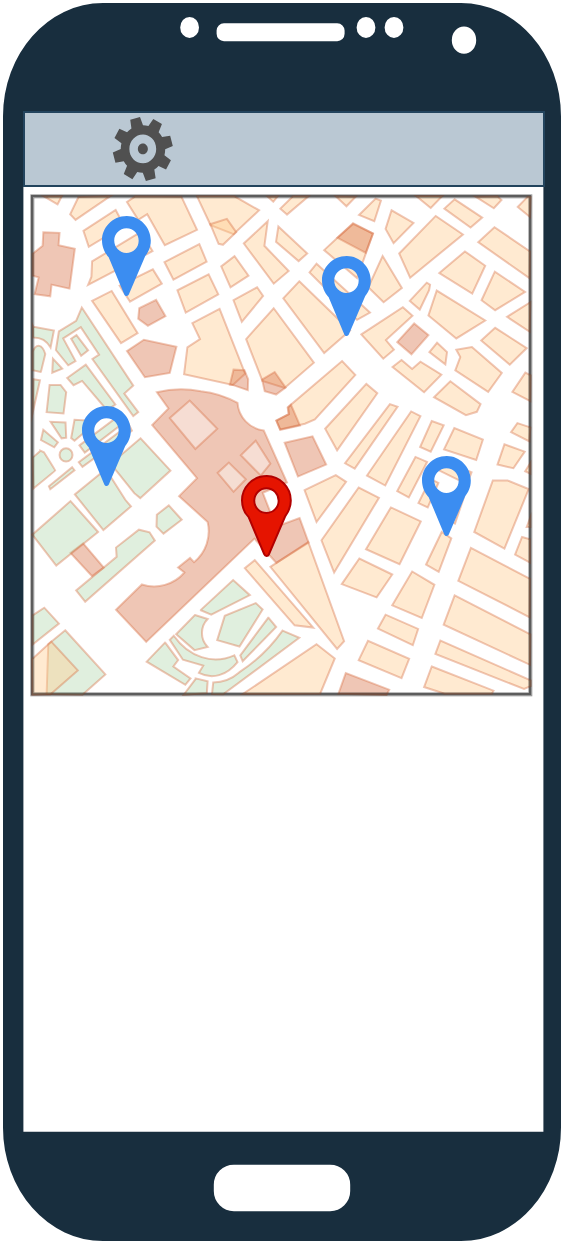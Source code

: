 <mxfile version="24.7.7">
  <diagram name="Page-1" id="UnYt0q-zE_bb_42Oo8xT">
    <mxGraphModel dx="792" dy="452" grid="1" gridSize="10" guides="1" tooltips="1" connect="1" arrows="1" fold="1" page="1" pageScale="1" pageWidth="827" pageHeight="1169" math="0" shadow="0">
      <root>
        <mxCell id="0" />
        <mxCell id="1" parent="0" />
        <mxCell id="vcVVq3tf8CAwNSZ5ANbR-2" value="" style="verticalLabelPosition=bottom;verticalAlign=top;html=1;shadow=0;dashed=0;strokeWidth=1;shape=mxgraph.android.phone2;strokeColor=#FFFFFF;labelBackgroundColor=none;fillColor=#182E3E;fontColor=#FFFFFF;" parent="1" vertex="1">
          <mxGeometry x="130" y="70" width="280" height="620" as="geometry" />
        </mxCell>
        <mxCell id="B7Dn9M5oNJrzpiHSZBRj-1" value="" style="verticalLabelPosition=bottom;shadow=0;dashed=0;align=center;html=1;verticalAlign=top;strokeWidth=1;shape=mxgraph.mockup.misc.map;fillColor=#bac8d3;strokeColor=#23445d;opacity=40;" vertex="1" parent="1">
          <mxGeometry x="145" y="167" width="250" height="250" as="geometry" />
        </mxCell>
        <mxCell id="B7Dn9M5oNJrzpiHSZBRj-2" value="" style="sketch=0;html=1;aspect=fixed;strokeColor=none;shadow=0;fillColor=#3B8DF1;verticalAlign=top;labelPosition=center;verticalLabelPosition=bottom;shape=mxgraph.gcp2.maps_api" vertex="1" parent="1">
          <mxGeometry x="340" y="297" width="24.4" height="40" as="geometry" />
        </mxCell>
        <mxCell id="B7Dn9M5oNJrzpiHSZBRj-3" value="" style="sketch=0;html=1;aspect=fixed;strokeColor=none;shadow=0;fillColor=#3B8DF1;verticalAlign=top;labelPosition=center;verticalLabelPosition=bottom;shape=mxgraph.gcp2.maps_api" vertex="1" parent="1">
          <mxGeometry x="170" y="272" width="24.4" height="40" as="geometry" />
        </mxCell>
        <mxCell id="B7Dn9M5oNJrzpiHSZBRj-4" value="" style="sketch=0;html=1;aspect=fixed;strokeColor=none;shadow=0;fillColor=#3B8DF1;verticalAlign=top;labelPosition=center;verticalLabelPosition=bottom;shape=mxgraph.gcp2.maps_api" vertex="1" parent="1">
          <mxGeometry x="290" y="197" width="24.4" height="40" as="geometry" />
        </mxCell>
        <mxCell id="B7Dn9M5oNJrzpiHSZBRj-5" value="" style="sketch=0;html=1;aspect=fixed;strokeColor=none;shadow=0;fillColor=#3B8DF1;verticalAlign=top;labelPosition=center;verticalLabelPosition=bottom;shape=mxgraph.gcp2.maps_api" vertex="1" parent="1">
          <mxGeometry x="180" y="177" width="24.4" height="40" as="geometry" />
        </mxCell>
        <mxCell id="B7Dn9M5oNJrzpiHSZBRj-6" value="" style="sketch=0;html=1;aspect=fixed;strokeColor=#B20000;shadow=0;fillColor=#e51400;verticalAlign=top;labelPosition=center;verticalLabelPosition=bottom;shape=mxgraph.gcp2.maps_api;fontColor=#ffffff;" vertex="1" parent="1">
          <mxGeometry x="250" y="307" width="24.4" height="40" as="geometry" />
        </mxCell>
        <mxCell id="B7Dn9M5oNJrzpiHSZBRj-8" value="" style="rounded=0;whiteSpace=wrap;html=1;fillColor=#bac8d3;strokeColor=#23445d;" vertex="1" parent="1">
          <mxGeometry x="141" y="125" width="260" height="37" as="geometry" />
        </mxCell>
        <mxCell id="B7Dn9M5oNJrzpiHSZBRj-7" value="" style="shape=image;html=1;verticalAlign=top;verticalLabelPosition=bottom;labelBackgroundColor=#ffffff;imageAspect=0;aspect=fixed;image=https://cdn4.iconfinder.com/data/icons/geosm-e-commerce/48/menu-128.png;imageBackground=none;fontColor=#FFFFFF;" vertex="1" parent="1">
          <mxGeometry x="133.4" y="117.5" width="52" height="52" as="geometry" />
        </mxCell>
        <mxCell id="B7Dn9M5oNJrzpiHSZBRj-9" value="" style="sketch=0;pointerEvents=1;shadow=0;dashed=0;html=1;strokeColor=none;fillColor=#505050;labelPosition=center;verticalLabelPosition=bottom;verticalAlign=top;outlineConnect=0;align=center;shape=mxgraph.office.concepts.settings_office_365;" vertex="1" parent="1">
          <mxGeometry x="185.4" y="127.5" width="30" height="32" as="geometry" />
        </mxCell>
      </root>
    </mxGraphModel>
  </diagram>
</mxfile>
